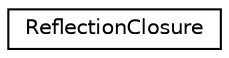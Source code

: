 digraph G
{
  edge [fontname="Helvetica",fontsize="10",labelfontname="Helvetica",labelfontsize="10"];
  node [fontname="Helvetica",fontsize="10",shape=record];
  rankdir=LR;
  Node1 [label="ReflectionClosure",height=0.2,width=0.4,color="black", fillcolor="white", style="filled",URL="$df/d3b/classReflectionClosure.html"];
}
